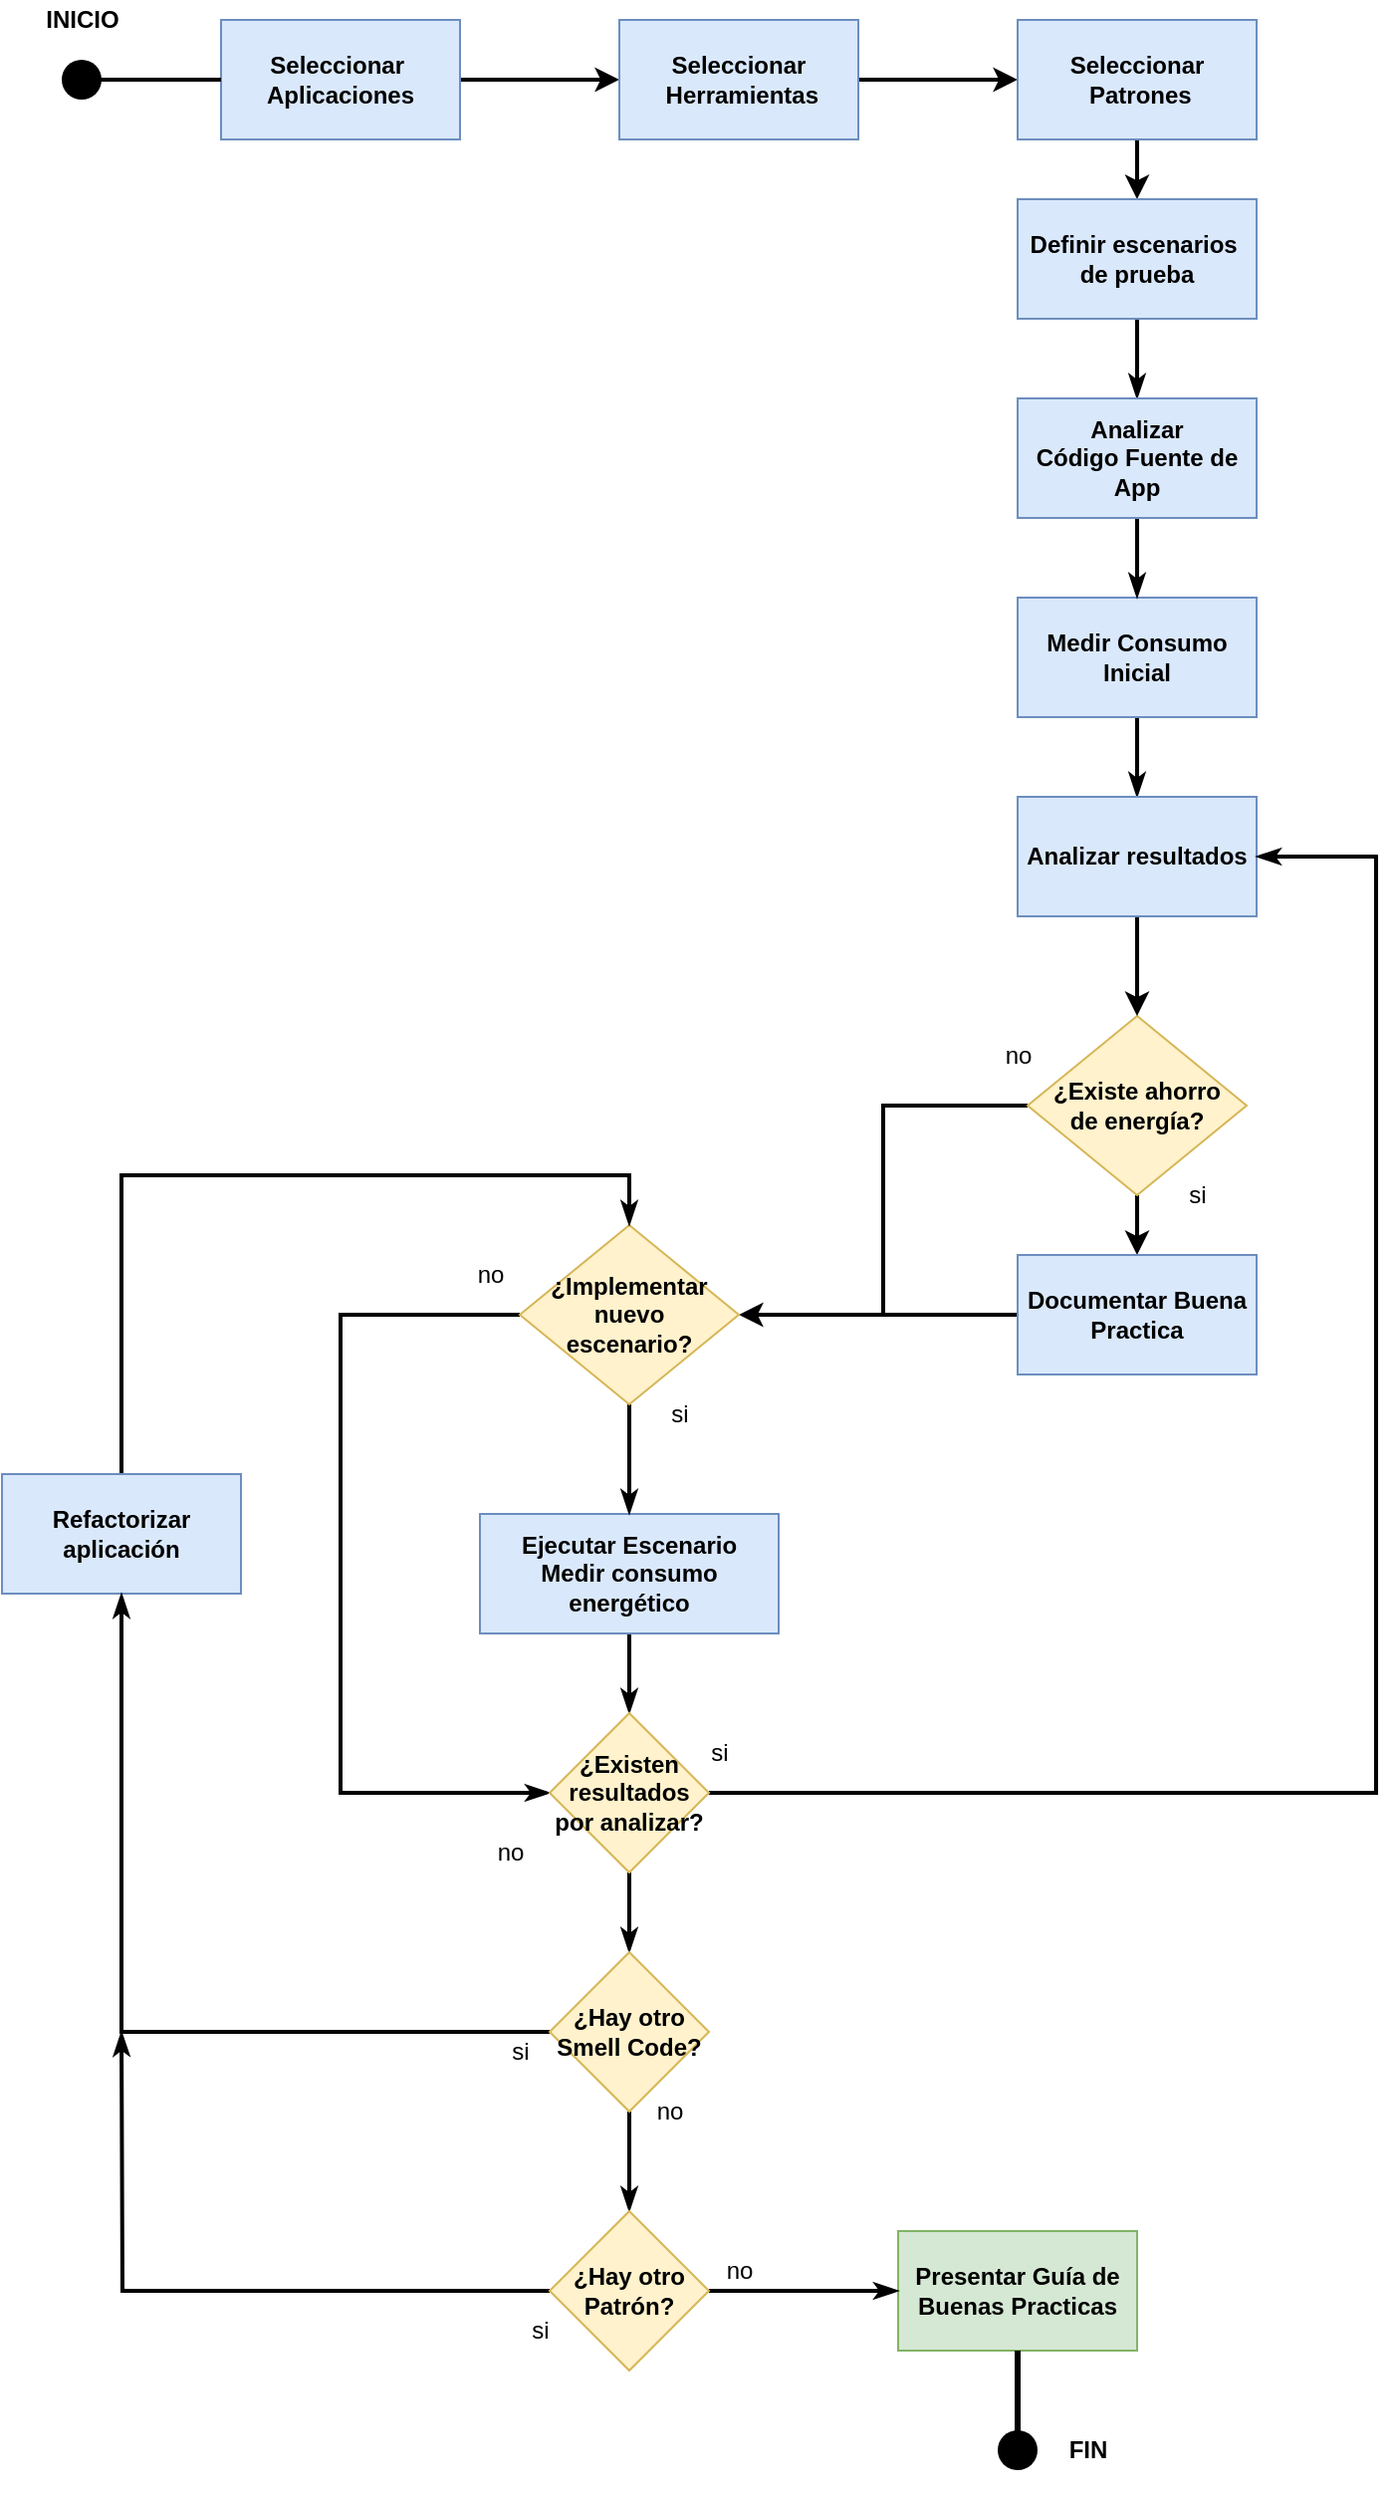 <mxfile version="16.6.2" type="github" pages="2">
  <diagram id="eEOeQ3wFOLhqtyGdeRPp" name="Page-1">
    <mxGraphModel dx="1068" dy="452" grid="1" gridSize="10" guides="1" tooltips="1" connect="1" arrows="1" fold="1" page="1" pageScale="1" pageWidth="827" pageHeight="1169" math="0" shadow="0">
      <root>
        <mxCell id="0" />
        <mxCell id="1" parent="0" />
        <mxCell id="btFXKuTsMhjcYXzBrM8O-3" value="" style="edgeStyle=orthogonalEdgeStyle;rounded=0;orthogonalLoop=1;jettySize=auto;html=1;strokeWidth=2;" parent="1" source="btFXKuTsMhjcYXzBrM8O-1" target="btFXKuTsMhjcYXzBrM8O-2" edge="1">
          <mxGeometry relative="1" as="geometry" />
        </mxCell>
        <mxCell id="btFXKuTsMhjcYXzBrM8O-1" value="&lt;b&gt;Seleccionar&amp;nbsp; Aplicaciones&lt;/b&gt;" style="rounded=0;whiteSpace=wrap;html=1;fillColor=#dae8fc;strokeColor=#6c8ebf;" parent="1" vertex="1">
          <mxGeometry x="120" y="80" width="120" height="60" as="geometry" />
        </mxCell>
        <mxCell id="btFXKuTsMhjcYXzBrM8O-5" value="" style="edgeStyle=orthogonalEdgeStyle;rounded=0;orthogonalLoop=1;jettySize=auto;html=1;strokeWidth=2;" parent="1" source="btFXKuTsMhjcYXzBrM8O-2" target="btFXKuTsMhjcYXzBrM8O-4" edge="1">
          <mxGeometry relative="1" as="geometry" />
        </mxCell>
        <mxCell id="btFXKuTsMhjcYXzBrM8O-2" value="&lt;b&gt;Seleccionar&lt;br&gt;&amp;nbsp;Herramientas&lt;/b&gt;" style="rounded=0;whiteSpace=wrap;html=1;fillColor=#dae8fc;strokeColor=#6c8ebf;" parent="1" vertex="1">
          <mxGeometry x="320" y="80" width="120" height="60" as="geometry" />
        </mxCell>
        <mxCell id="btFXKuTsMhjcYXzBrM8O-7" value="" style="edgeStyle=orthogonalEdgeStyle;rounded=0;orthogonalLoop=1;jettySize=auto;html=1;strokeWidth=2;" parent="1" source="btFXKuTsMhjcYXzBrM8O-4" target="btFXKuTsMhjcYXzBrM8O-6" edge="1">
          <mxGeometry relative="1" as="geometry" />
        </mxCell>
        <mxCell id="btFXKuTsMhjcYXzBrM8O-4" value="&lt;b&gt;Seleccionar&lt;br&gt;&amp;nbsp;Patrones&lt;/b&gt;" style="rounded=0;whiteSpace=wrap;html=1;fillColor=#dae8fc;strokeColor=#6c8ebf;" parent="1" vertex="1">
          <mxGeometry x="520" y="80" width="120" height="60" as="geometry" />
        </mxCell>
        <mxCell id="HkmB7Fkc6eaL96zH_OTU-43" style="edgeStyle=orthogonalEdgeStyle;rounded=0;orthogonalLoop=1;jettySize=auto;html=1;entryX=0.5;entryY=0;entryDx=0;entryDy=0;endArrow=classicThin;endFill=1;strokeWidth=2;" edge="1" parent="1" source="btFXKuTsMhjcYXzBrM8O-6" target="HkmB7Fkc6eaL96zH_OTU-37">
          <mxGeometry relative="1" as="geometry" />
        </mxCell>
        <mxCell id="btFXKuTsMhjcYXzBrM8O-6" value="&lt;b&gt;Definir escenarios&amp;nbsp;&lt;br&gt;de prueba&lt;/b&gt;" style="rounded=0;whiteSpace=wrap;html=1;fillColor=#dae8fc;strokeColor=#6c8ebf;" parent="1" vertex="1">
          <mxGeometry x="520" y="170" width="120" height="60" as="geometry" />
        </mxCell>
        <mxCell id="-P2FCBNtG8INdJtYWjmR-10" style="edgeStyle=orthogonalEdgeStyle;rounded=0;orthogonalLoop=1;jettySize=auto;html=1;entryX=0;entryY=0.5;entryDx=0;entryDy=0;endArrow=none;endFill=0;strokeWidth=2;" parent="1" source="-P2FCBNtG8INdJtYWjmR-9" target="btFXKuTsMhjcYXzBrM8O-1" edge="1">
          <mxGeometry relative="1" as="geometry" />
        </mxCell>
        <mxCell id="-P2FCBNtG8INdJtYWjmR-9" value="" style="shape=waypoint;sketch=0;size=6;pointerEvents=1;points=[];fillColor=#000000;resizable=0;rotatable=0;perimeter=centerPerimeter;snapToPoint=1;strokeColor=#000000;rounded=0;strokeWidth=8;" parent="1" vertex="1">
          <mxGeometry x="30" y="90" width="40" height="40" as="geometry" />
        </mxCell>
        <mxCell id="-P2FCBNtG8INdJtYWjmR-11" value="&lt;b&gt;INICIO&lt;/b&gt;" style="text;html=1;align=center;verticalAlign=middle;resizable=0;points=[];autosize=1;strokeColor=none;fillColor=none;" parent="1" vertex="1">
          <mxGeometry x="25" y="70" width="50" height="20" as="geometry" />
        </mxCell>
        <mxCell id="HkmB7Fkc6eaL96zH_OTU-1" style="edgeStyle=orthogonalEdgeStyle;rounded=0;orthogonalLoop=1;jettySize=auto;html=1;entryX=0.5;entryY=0;entryDx=0;entryDy=0;strokeWidth=2;" edge="1" parent="1" source="HkmB7Fkc6eaL96zH_OTU-3" target="HkmB7Fkc6eaL96zH_OTU-5">
          <mxGeometry relative="1" as="geometry" />
        </mxCell>
        <mxCell id="HkmB7Fkc6eaL96zH_OTU-2" style="edgeStyle=orthogonalEdgeStyle;rounded=0;orthogonalLoop=1;jettySize=auto;html=1;entryX=1;entryY=0.5;entryDx=0;entryDy=0;strokeWidth=2;" edge="1" parent="1" source="HkmB7Fkc6eaL96zH_OTU-3" target="HkmB7Fkc6eaL96zH_OTU-20">
          <mxGeometry relative="1" as="geometry" />
        </mxCell>
        <mxCell id="HkmB7Fkc6eaL96zH_OTU-3" value="&lt;b&gt;¿Existe ahorro de&amp;nbsp;energía?&lt;/b&gt;" style="rhombus;whiteSpace=wrap;html=1;fillColor=#fff2cc;strokeColor=#d6b656;rounded=0;" vertex="1" parent="1">
          <mxGeometry x="525" y="580" width="110" height="90" as="geometry" />
        </mxCell>
        <mxCell id="HkmB7Fkc6eaL96zH_OTU-4" style="edgeStyle=orthogonalEdgeStyle;rounded=0;orthogonalLoop=1;jettySize=auto;html=1;strokeWidth=2;endArrow=none;endFill=0;" edge="1" parent="1" source="HkmB7Fkc6eaL96zH_OTU-5">
          <mxGeometry relative="1" as="geometry">
            <mxPoint x="450" y="730" as="targetPoint" />
          </mxGeometry>
        </mxCell>
        <mxCell id="HkmB7Fkc6eaL96zH_OTU-5" value="&lt;b&gt;Documentar Buena Practica&lt;/b&gt;" style="whiteSpace=wrap;html=1;fillColor=#dae8fc;strokeColor=#6c8ebf;rounded=0;" vertex="1" parent="1">
          <mxGeometry x="520" y="700" width="120" height="60" as="geometry" />
        </mxCell>
        <mxCell id="HkmB7Fkc6eaL96zH_OTU-6" value="&lt;b&gt;FIN&lt;/b&gt;" style="text;html=1;align=center;verticalAlign=middle;resizable=0;points=[];autosize=1;strokeColor=none;fillColor=none;" vertex="1" parent="1">
          <mxGeometry x="540" y="1290" width="30" height="20" as="geometry" />
        </mxCell>
        <mxCell id="HkmB7Fkc6eaL96zH_OTU-7" style="edgeStyle=orthogonalEdgeStyle;rounded=0;orthogonalLoop=1;jettySize=auto;html=1;strokeWidth=3;startArrow=none;" edge="1" parent="1" source="HkmB7Fkc6eaL96zH_OTU-9">
          <mxGeometry relative="1" as="geometry">
            <mxPoint x="520.0" y="1300" as="targetPoint" />
          </mxGeometry>
        </mxCell>
        <mxCell id="HkmB7Fkc6eaL96zH_OTU-8" value="&lt;b&gt;Presentar Guía&amp;nbsp;de Buenas Practicas&lt;/b&gt;" style="whiteSpace=wrap;html=1;fillColor=#d5e8d4;strokeColor=#82b366;rounded=0;" vertex="1" parent="1">
          <mxGeometry x="460" y="1190" width="120" height="60" as="geometry" />
        </mxCell>
        <mxCell id="HkmB7Fkc6eaL96zH_OTU-9" value="" style="shape=waypoint;sketch=0;size=6;pointerEvents=1;points=[];fillColor=#000000;resizable=0;rotatable=0;perimeter=centerPerimeter;snapToPoint=1;strokeColor=#000000;rounded=0;strokeWidth=8;" vertex="1" parent="1">
          <mxGeometry x="500" y="1280" width="40" height="40" as="geometry" />
        </mxCell>
        <mxCell id="HkmB7Fkc6eaL96zH_OTU-10" value="" style="edgeStyle=orthogonalEdgeStyle;rounded=0;orthogonalLoop=1;jettySize=auto;html=1;strokeWidth=3;endArrow=none;exitX=0.5;exitY=1;exitDx=0;exitDy=0;" edge="1" parent="1" source="HkmB7Fkc6eaL96zH_OTU-8" target="HkmB7Fkc6eaL96zH_OTU-9">
          <mxGeometry relative="1" as="geometry">
            <mxPoint x="520.0" y="1270" as="sourcePoint" />
            <mxPoint x="520" y="1300" as="targetPoint" />
          </mxGeometry>
        </mxCell>
        <mxCell id="HkmB7Fkc6eaL96zH_OTU-11" style="edgeStyle=orthogonalEdgeStyle;rounded=0;orthogonalLoop=1;jettySize=auto;html=1;entryX=0.5;entryY=0;entryDx=0;entryDy=0;endArrow=classicThin;endFill=1;strokeWidth=2;" edge="1" parent="1" source="HkmB7Fkc6eaL96zH_OTU-13" target="HkmB7Fkc6eaL96zH_OTU-15">
          <mxGeometry relative="1" as="geometry" />
        </mxCell>
        <mxCell id="HkmB7Fkc6eaL96zH_OTU-13" value="&lt;b&gt;Medir Consumo Inicial&lt;/b&gt;" style="rounded=0;whiteSpace=wrap;html=1;fillColor=#dae8fc;strokeColor=#6c8ebf;" vertex="1" parent="1">
          <mxGeometry x="520" y="370" width="120" height="60" as="geometry" />
        </mxCell>
        <mxCell id="HkmB7Fkc6eaL96zH_OTU-14" style="edgeStyle=orthogonalEdgeStyle;rounded=0;orthogonalLoop=1;jettySize=auto;html=1;strokeWidth=2;" edge="1" parent="1" source="HkmB7Fkc6eaL96zH_OTU-15" target="HkmB7Fkc6eaL96zH_OTU-3">
          <mxGeometry relative="1" as="geometry" />
        </mxCell>
        <mxCell id="HkmB7Fkc6eaL96zH_OTU-15" value="&lt;b&gt;Analizar resultados&lt;/b&gt;" style="whiteSpace=wrap;html=1;fillColor=#dae8fc;strokeColor=#6c8ebf;rounded=0;" vertex="1" parent="1">
          <mxGeometry x="520" y="470" width="120" height="60" as="geometry" />
        </mxCell>
        <mxCell id="HkmB7Fkc6eaL96zH_OTU-16" style="edgeStyle=orthogonalEdgeStyle;rounded=0;orthogonalLoop=1;jettySize=auto;html=1;entryX=0.5;entryY=0;entryDx=0;entryDy=0;endArrow=classicThin;endFill=1;strokeWidth=2;" edge="1" parent="1" source="HkmB7Fkc6eaL96zH_OTU-17" target="HkmB7Fkc6eaL96zH_OTU-23">
          <mxGeometry relative="1" as="geometry" />
        </mxCell>
        <mxCell id="HkmB7Fkc6eaL96zH_OTU-17" value="&lt;b&gt;Ejecutar Escenario&lt;/b&gt;&lt;br&gt;&lt;b&gt;Medir consumo energético&lt;/b&gt;" style="rounded=0;whiteSpace=wrap;html=1;fillColor=#dae8fc;strokeColor=#6c8ebf;" vertex="1" parent="1">
          <mxGeometry x="250" y="830" width="150" height="60" as="geometry" />
        </mxCell>
        <mxCell id="HkmB7Fkc6eaL96zH_OTU-18" style="edgeStyle=orthogonalEdgeStyle;rounded=0;orthogonalLoop=1;jettySize=auto;html=1;endArrow=classicThin;endFill=1;strokeWidth=2;" edge="1" parent="1" source="HkmB7Fkc6eaL96zH_OTU-20" target="HkmB7Fkc6eaL96zH_OTU-17">
          <mxGeometry relative="1" as="geometry" />
        </mxCell>
        <mxCell id="HkmB7Fkc6eaL96zH_OTU-19" style="edgeStyle=orthogonalEdgeStyle;rounded=0;orthogonalLoop=1;jettySize=auto;html=1;entryX=0;entryY=0.5;entryDx=0;entryDy=0;endArrow=classicThin;endFill=1;strokeWidth=2;" edge="1" parent="1" source="HkmB7Fkc6eaL96zH_OTU-20" target="HkmB7Fkc6eaL96zH_OTU-23">
          <mxGeometry relative="1" as="geometry">
            <Array as="points">
              <mxPoint x="180" y="730" />
              <mxPoint x="180" y="970" />
            </Array>
          </mxGeometry>
        </mxCell>
        <mxCell id="HkmB7Fkc6eaL96zH_OTU-20" value="&lt;b&gt;¿Implementar&lt;br&gt;nuevo&lt;br&gt;escenario?&lt;/b&gt;" style="rhombus;whiteSpace=wrap;html=1;fillColor=#fff2cc;strokeColor=#d6b656;rounded=0;" vertex="1" parent="1">
          <mxGeometry x="270" y="685" width="110" height="90" as="geometry" />
        </mxCell>
        <mxCell id="HkmB7Fkc6eaL96zH_OTU-21" style="edgeStyle=orthogonalEdgeStyle;rounded=0;orthogonalLoop=1;jettySize=auto;html=1;endArrow=classicThin;endFill=1;strokeWidth=2;entryX=1;entryY=0.5;entryDx=0;entryDy=0;" edge="1" parent="1" source="HkmB7Fkc6eaL96zH_OTU-23" target="HkmB7Fkc6eaL96zH_OTU-15">
          <mxGeometry relative="1" as="geometry">
            <mxPoint x="680" y="550" as="targetPoint" />
            <Array as="points">
              <mxPoint x="700" y="970" />
              <mxPoint x="700" y="500" />
            </Array>
          </mxGeometry>
        </mxCell>
        <mxCell id="HkmB7Fkc6eaL96zH_OTU-22" value="" style="edgeStyle=orthogonalEdgeStyle;rounded=0;orthogonalLoop=1;jettySize=auto;html=1;endArrow=classicThin;endFill=1;strokeWidth=2;" edge="1" parent="1" source="HkmB7Fkc6eaL96zH_OTU-23" target="HkmB7Fkc6eaL96zH_OTU-34">
          <mxGeometry relative="1" as="geometry" />
        </mxCell>
        <mxCell id="HkmB7Fkc6eaL96zH_OTU-23" value="&lt;b&gt;¿Existen resultados por analizar?&lt;/b&gt;" style="rhombus;whiteSpace=wrap;html=1;fillColor=#fff2cc;strokeColor=#d6b656;rounded=0;" vertex="1" parent="1">
          <mxGeometry x="285" y="930" width="80" height="80" as="geometry" />
        </mxCell>
        <mxCell id="HkmB7Fkc6eaL96zH_OTU-24" style="edgeStyle=orthogonalEdgeStyle;rounded=0;orthogonalLoop=1;jettySize=auto;html=1;endArrow=classicThin;endFill=1;strokeWidth=2;entryX=0.5;entryY=0;entryDx=0;entryDy=0;exitX=0.5;exitY=0;exitDx=0;exitDy=0;" edge="1" parent="1" source="HkmB7Fkc6eaL96zH_OTU-25" target="HkmB7Fkc6eaL96zH_OTU-20">
          <mxGeometry relative="1" as="geometry">
            <mxPoint x="160" y="600" as="targetPoint" />
            <Array as="points">
              <mxPoint x="70" y="660" />
              <mxPoint x="325" y="660" />
            </Array>
          </mxGeometry>
        </mxCell>
        <mxCell id="HkmB7Fkc6eaL96zH_OTU-25" value="&lt;b&gt;Refactorizar aplicación&lt;/b&gt;" style="whiteSpace=wrap;html=1;fillColor=#dae8fc;strokeColor=#6c8ebf;rounded=0;" vertex="1" parent="1">
          <mxGeometry x="10" y="810" width="120" height="60" as="geometry" />
        </mxCell>
        <mxCell id="HkmB7Fkc6eaL96zH_OTU-26" value="si" style="text;html=1;align=center;verticalAlign=middle;resizable=0;points=[];autosize=1;strokeColor=none;fillColor=none;" vertex="1" parent="1">
          <mxGeometry x="600" y="660" width="20" height="20" as="geometry" />
        </mxCell>
        <mxCell id="HkmB7Fkc6eaL96zH_OTU-27" value="no" style="text;html=1;align=center;verticalAlign=middle;resizable=0;points=[];autosize=1;strokeColor=none;fillColor=none;" vertex="1" parent="1">
          <mxGeometry x="505" y="590" width="30" height="20" as="geometry" />
        </mxCell>
        <mxCell id="HkmB7Fkc6eaL96zH_OTU-28" value="si" style="text;html=1;align=center;verticalAlign=middle;resizable=0;points=[];autosize=1;strokeColor=none;fillColor=none;" vertex="1" parent="1">
          <mxGeometry x="340" y="770" width="20" height="20" as="geometry" />
        </mxCell>
        <mxCell id="HkmB7Fkc6eaL96zH_OTU-29" value="no" style="text;html=1;align=center;verticalAlign=middle;resizable=0;points=[];autosize=1;strokeColor=none;fillColor=none;" vertex="1" parent="1">
          <mxGeometry x="240" y="700" width="30" height="20" as="geometry" />
        </mxCell>
        <mxCell id="HkmB7Fkc6eaL96zH_OTU-30" value="si" style="text;html=1;align=center;verticalAlign=middle;resizable=0;points=[];autosize=1;strokeColor=none;fillColor=none;" vertex="1" parent="1">
          <mxGeometry x="360" y="940" width="20" height="20" as="geometry" />
        </mxCell>
        <mxCell id="HkmB7Fkc6eaL96zH_OTU-31" value="no" style="text;html=1;align=center;verticalAlign=middle;resizable=0;points=[];autosize=1;strokeColor=none;fillColor=none;" vertex="1" parent="1">
          <mxGeometry x="250" y="990" width="30" height="20" as="geometry" />
        </mxCell>
        <mxCell id="HkmB7Fkc6eaL96zH_OTU-32" style="edgeStyle=orthogonalEdgeStyle;rounded=0;orthogonalLoop=1;jettySize=auto;html=1;entryX=0.5;entryY=1;entryDx=0;entryDy=0;endArrow=classicThin;endFill=1;strokeWidth=2;" edge="1" parent="1" source="HkmB7Fkc6eaL96zH_OTU-34" target="HkmB7Fkc6eaL96zH_OTU-25">
          <mxGeometry relative="1" as="geometry" />
        </mxCell>
        <mxCell id="HkmB7Fkc6eaL96zH_OTU-33" value="" style="edgeStyle=orthogonalEdgeStyle;rounded=0;orthogonalLoop=1;jettySize=auto;html=1;endArrow=classicThin;endFill=1;strokeWidth=2;" edge="1" parent="1" source="HkmB7Fkc6eaL96zH_OTU-34" target="HkmB7Fkc6eaL96zH_OTU-40">
          <mxGeometry relative="1" as="geometry" />
        </mxCell>
        <mxCell id="HkmB7Fkc6eaL96zH_OTU-34" value="&lt;b&gt;¿Hay otro Smell Code?&lt;/b&gt;" style="rhombus;whiteSpace=wrap;html=1;fillColor=#fff2cc;strokeColor=#d6b656;rounded=0;" vertex="1" parent="1">
          <mxGeometry x="285" y="1050" width="80" height="80" as="geometry" />
        </mxCell>
        <mxCell id="HkmB7Fkc6eaL96zH_OTU-35" value="si" style="text;html=1;align=center;verticalAlign=middle;resizable=0;points=[];autosize=1;strokeColor=none;fillColor=none;" vertex="1" parent="1">
          <mxGeometry x="260" y="1090" width="20" height="20" as="geometry" />
        </mxCell>
        <mxCell id="HkmB7Fkc6eaL96zH_OTU-36" value="no" style="text;html=1;align=center;verticalAlign=middle;resizable=0;points=[];autosize=1;strokeColor=none;fillColor=none;" vertex="1" parent="1">
          <mxGeometry x="330" y="1120" width="30" height="20" as="geometry" />
        </mxCell>
        <mxCell id="HkmB7Fkc6eaL96zH_OTU-44" style="edgeStyle=orthogonalEdgeStyle;rounded=0;orthogonalLoop=1;jettySize=auto;html=1;entryX=0.5;entryY=0;entryDx=0;entryDy=0;endArrow=classicThin;endFill=1;strokeWidth=2;" edge="1" parent="1" source="HkmB7Fkc6eaL96zH_OTU-37" target="HkmB7Fkc6eaL96zH_OTU-13">
          <mxGeometry relative="1" as="geometry" />
        </mxCell>
        <mxCell id="HkmB7Fkc6eaL96zH_OTU-37" value="&lt;b&gt;Analizar Código&amp;nbsp;Fuente de App&lt;/b&gt;" style="rounded=0;whiteSpace=wrap;html=1;fillColor=#dae8fc;strokeColor=#6c8ebf;" vertex="1" parent="1">
          <mxGeometry x="520" y="270" width="120" height="60" as="geometry" />
        </mxCell>
        <mxCell id="HkmB7Fkc6eaL96zH_OTU-38" style="edgeStyle=orthogonalEdgeStyle;rounded=0;orthogonalLoop=1;jettySize=auto;html=1;exitX=0;exitY=0.5;exitDx=0;exitDy=0;endArrow=classicThin;endFill=1;strokeWidth=2;" edge="1" parent="1" source="HkmB7Fkc6eaL96zH_OTU-40">
          <mxGeometry relative="1" as="geometry">
            <mxPoint x="70" y="1090" as="targetPoint" />
          </mxGeometry>
        </mxCell>
        <mxCell id="HkmB7Fkc6eaL96zH_OTU-39" style="edgeStyle=orthogonalEdgeStyle;rounded=0;orthogonalLoop=1;jettySize=auto;html=1;entryX=0;entryY=0.5;entryDx=0;entryDy=0;endArrow=classicThin;endFill=1;strokeWidth=2;" edge="1" parent="1" source="HkmB7Fkc6eaL96zH_OTU-40" target="HkmB7Fkc6eaL96zH_OTU-8">
          <mxGeometry relative="1" as="geometry" />
        </mxCell>
        <mxCell id="HkmB7Fkc6eaL96zH_OTU-40" value="&lt;b&gt;¿Hay otro Patrón?&lt;/b&gt;" style="rhombus;whiteSpace=wrap;html=1;fillColor=#fff2cc;strokeColor=#d6b656;rounded=0;" vertex="1" parent="1">
          <mxGeometry x="285" y="1180" width="80" height="80" as="geometry" />
        </mxCell>
        <mxCell id="HkmB7Fkc6eaL96zH_OTU-41" value="si" style="text;html=1;align=center;verticalAlign=middle;resizable=0;points=[];autosize=1;strokeColor=none;fillColor=none;" vertex="1" parent="1">
          <mxGeometry x="270" y="1230" width="20" height="20" as="geometry" />
        </mxCell>
        <mxCell id="HkmB7Fkc6eaL96zH_OTU-42" value="no" style="text;html=1;align=center;verticalAlign=middle;resizable=0;points=[];autosize=1;strokeColor=none;fillColor=none;" vertex="1" parent="1">
          <mxGeometry x="365" y="1200" width="30" height="20" as="geometry" />
        </mxCell>
      </root>
    </mxGraphModel>
  </diagram>
  <diagram id="JH0YYpNcUuuuffdndTR4" name="Page-2">
    <mxGraphModel dx="1068" dy="452" grid="1" gridSize="10" guides="1" tooltips="1" connect="1" arrows="1" fold="1" page="1" pageScale="1" pageWidth="827" pageHeight="1169" math="0" shadow="0">
      <root>
        <mxCell id="yH8DC7H4Sd-XTKKivfdM-0" />
        <mxCell id="yH8DC7H4Sd-XTKKivfdM-1" parent="yH8DC7H4Sd-XTKKivfdM-0" />
        <mxCell id="yH8DC7H4Sd-XTKKivfdM-39" style="edgeStyle=orthogonalEdgeStyle;rounded=0;orthogonalLoop=1;jettySize=auto;html=1;entryX=0.5;entryY=0;entryDx=0;entryDy=0;strokeWidth=2;" edge="1" parent="yH8DC7H4Sd-XTKKivfdM-1" source="yH8DC7H4Sd-XTKKivfdM-6" target="yH8DC7H4Sd-XTKKivfdM-9">
          <mxGeometry relative="1" as="geometry" />
        </mxCell>
        <mxCell id="yH8DC7H4Sd-XTKKivfdM-43" style="edgeStyle=orthogonalEdgeStyle;rounded=0;orthogonalLoop=1;jettySize=auto;html=1;entryX=1;entryY=0.5;entryDx=0;entryDy=0;strokeWidth=2;" edge="1" parent="yH8DC7H4Sd-XTKKivfdM-1" source="yH8DC7H4Sd-XTKKivfdM-6" target="yH8DC7H4Sd-XTKKivfdM-26">
          <mxGeometry relative="1" as="geometry" />
        </mxCell>
        <mxCell id="yH8DC7H4Sd-XTKKivfdM-6" value="&lt;b&gt;¿Existe ahorro de&amp;nbsp;energía?&lt;/b&gt;" style="rhombus;whiteSpace=wrap;html=1;fillColor=#fff2cc;strokeColor=#d6b656;rounded=0;" vertex="1" parent="yH8DC7H4Sd-XTKKivfdM-1">
          <mxGeometry x="555" y="650" width="110" height="90" as="geometry" />
        </mxCell>
        <mxCell id="yH8DC7H4Sd-XTKKivfdM-44" style="edgeStyle=orthogonalEdgeStyle;rounded=0;orthogonalLoop=1;jettySize=auto;html=1;strokeWidth=2;endArrow=none;endFill=0;" edge="1" parent="yH8DC7H4Sd-XTKKivfdM-1" source="yH8DC7H4Sd-XTKKivfdM-9">
          <mxGeometry relative="1" as="geometry">
            <mxPoint x="480" y="800" as="targetPoint" />
          </mxGeometry>
        </mxCell>
        <mxCell id="yH8DC7H4Sd-XTKKivfdM-9" value="&lt;b&gt;Documentar Buena Practica&lt;/b&gt;" style="whiteSpace=wrap;html=1;fillColor=#dae8fc;strokeColor=#6c8ebf;rounded=0;" vertex="1" parent="yH8DC7H4Sd-XTKKivfdM-1">
          <mxGeometry x="550" y="770" width="120" height="60" as="geometry" />
        </mxCell>
        <mxCell id="yH8DC7H4Sd-XTKKivfdM-13" value="&lt;b&gt;FIN&lt;/b&gt;" style="text;html=1;align=center;verticalAlign=middle;resizable=0;points=[];autosize=1;strokeColor=none;fillColor=none;" vertex="1" parent="yH8DC7H4Sd-XTKKivfdM-1">
          <mxGeometry x="570" y="1360" width="30" height="20" as="geometry" />
        </mxCell>
        <mxCell id="yH8DC7H4Sd-XTKKivfdM-14" style="edgeStyle=orthogonalEdgeStyle;rounded=0;orthogonalLoop=1;jettySize=auto;html=1;strokeWidth=3;startArrow=none;" edge="1" parent="yH8DC7H4Sd-XTKKivfdM-1" source="yH8DC7H4Sd-XTKKivfdM-16">
          <mxGeometry relative="1" as="geometry">
            <mxPoint x="550.0" y="1370" as="targetPoint" />
          </mxGeometry>
        </mxCell>
        <mxCell id="yH8DC7H4Sd-XTKKivfdM-15" value="&lt;b&gt;Presentar Guía&amp;nbsp;de Buenas Practicas&lt;/b&gt;" style="whiteSpace=wrap;html=1;fillColor=#d5e8d4;strokeColor=#82b366;rounded=0;" vertex="1" parent="yH8DC7H4Sd-XTKKivfdM-1">
          <mxGeometry x="490" y="1260" width="120" height="60" as="geometry" />
        </mxCell>
        <mxCell id="yH8DC7H4Sd-XTKKivfdM-16" value="" style="shape=waypoint;sketch=0;size=6;pointerEvents=1;points=[];fillColor=#000000;resizable=0;rotatable=0;perimeter=centerPerimeter;snapToPoint=1;strokeColor=#000000;rounded=0;strokeWidth=8;" vertex="1" parent="yH8DC7H4Sd-XTKKivfdM-1">
          <mxGeometry x="530" y="1350" width="40" height="40" as="geometry" />
        </mxCell>
        <mxCell id="yH8DC7H4Sd-XTKKivfdM-17" value="" style="edgeStyle=orthogonalEdgeStyle;rounded=0;orthogonalLoop=1;jettySize=auto;html=1;strokeWidth=3;endArrow=none;exitX=0.5;exitY=1;exitDx=0;exitDy=0;" edge="1" parent="yH8DC7H4Sd-XTKKivfdM-1" source="yH8DC7H4Sd-XTKKivfdM-15" target="yH8DC7H4Sd-XTKKivfdM-16">
          <mxGeometry relative="1" as="geometry">
            <mxPoint x="550.0" y="1340" as="sourcePoint" />
            <mxPoint x="550" y="1370" as="targetPoint" />
          </mxGeometry>
        </mxCell>
        <mxCell id="yH8DC7H4Sd-XTKKivfdM-66" style="edgeStyle=orthogonalEdgeStyle;rounded=0;orthogonalLoop=1;jettySize=auto;html=1;entryX=0.5;entryY=0;entryDx=0;entryDy=0;endArrow=classicThin;endFill=1;strokeWidth=2;" edge="1" parent="yH8DC7H4Sd-XTKKivfdM-1" source="yH8DC7H4Sd-XTKKivfdM-18" target="yH8DC7H4Sd-XTKKivfdM-19">
          <mxGeometry relative="1" as="geometry" />
        </mxCell>
        <mxCell id="CAMCO3kibtikeMkiPJuE-1" value="" style="edgeStyle=orthogonalEdgeStyle;rounded=0;orthogonalLoop=1;jettySize=auto;html=1;endArrow=classicThin;endFill=1;strokeWidth=2;" edge="1" parent="yH8DC7H4Sd-XTKKivfdM-1" source="yH8DC7H4Sd-XTKKivfdM-18" target="CAMCO3kibtikeMkiPJuE-0">
          <mxGeometry relative="1" as="geometry" />
        </mxCell>
        <mxCell id="yH8DC7H4Sd-XTKKivfdM-18" value="&lt;b&gt;Medir Consumo Inicial&lt;/b&gt;" style="rounded=0;whiteSpace=wrap;html=1;fillColor=#dae8fc;strokeColor=#6c8ebf;" vertex="1" parent="yH8DC7H4Sd-XTKKivfdM-1">
          <mxGeometry x="550" y="440" width="120" height="60" as="geometry" />
        </mxCell>
        <mxCell id="yH8DC7H4Sd-XTKKivfdM-40" style="edgeStyle=orthogonalEdgeStyle;rounded=0;orthogonalLoop=1;jettySize=auto;html=1;strokeWidth=2;" edge="1" parent="yH8DC7H4Sd-XTKKivfdM-1" source="yH8DC7H4Sd-XTKKivfdM-19" target="yH8DC7H4Sd-XTKKivfdM-6">
          <mxGeometry relative="1" as="geometry" />
        </mxCell>
        <mxCell id="yH8DC7H4Sd-XTKKivfdM-19" value="&lt;b&gt;Analizar resultados&lt;/b&gt;" style="whiteSpace=wrap;html=1;fillColor=#dae8fc;strokeColor=#6c8ebf;rounded=0;" vertex="1" parent="yH8DC7H4Sd-XTKKivfdM-1">
          <mxGeometry x="550" y="540" width="120" height="60" as="geometry" />
        </mxCell>
        <mxCell id="yH8DC7H4Sd-XTKKivfdM-49" style="edgeStyle=orthogonalEdgeStyle;rounded=0;orthogonalLoop=1;jettySize=auto;html=1;entryX=0.5;entryY=0;entryDx=0;entryDy=0;endArrow=classicThin;endFill=1;strokeWidth=2;" edge="1" parent="yH8DC7H4Sd-XTKKivfdM-1" source="yH8DC7H4Sd-XTKKivfdM-23" target="yH8DC7H4Sd-XTKKivfdM-29">
          <mxGeometry relative="1" as="geometry" />
        </mxCell>
        <mxCell id="yH8DC7H4Sd-XTKKivfdM-23" value="&lt;b&gt;Ejecutar Escenario&lt;/b&gt;&lt;br&gt;&lt;b&gt;Medir consumo energético&lt;/b&gt;" style="rounded=0;whiteSpace=wrap;html=1;fillColor=#dae8fc;strokeColor=#6c8ebf;" vertex="1" parent="yH8DC7H4Sd-XTKKivfdM-1">
          <mxGeometry x="280" y="900" width="150" height="60" as="geometry" />
        </mxCell>
        <mxCell id="yH8DC7H4Sd-XTKKivfdM-48" style="edgeStyle=orthogonalEdgeStyle;rounded=0;orthogonalLoop=1;jettySize=auto;html=1;endArrow=classicThin;endFill=1;strokeWidth=2;" edge="1" parent="yH8DC7H4Sd-XTKKivfdM-1" source="yH8DC7H4Sd-XTKKivfdM-26" target="yH8DC7H4Sd-XTKKivfdM-23">
          <mxGeometry relative="1" as="geometry" />
        </mxCell>
        <mxCell id="yH8DC7H4Sd-XTKKivfdM-50" style="edgeStyle=orthogonalEdgeStyle;rounded=0;orthogonalLoop=1;jettySize=auto;html=1;entryX=0;entryY=0.5;entryDx=0;entryDy=0;endArrow=classicThin;endFill=1;strokeWidth=2;" edge="1" parent="yH8DC7H4Sd-XTKKivfdM-1" source="yH8DC7H4Sd-XTKKivfdM-26" target="yH8DC7H4Sd-XTKKivfdM-29">
          <mxGeometry relative="1" as="geometry">
            <Array as="points">
              <mxPoint x="210" y="800" />
              <mxPoint x="210" y="1040" />
            </Array>
          </mxGeometry>
        </mxCell>
        <mxCell id="yH8DC7H4Sd-XTKKivfdM-26" value="&lt;b&gt;¿Implementar&lt;br&gt;nuevo&lt;br&gt;escenario?&lt;/b&gt;" style="rhombus;whiteSpace=wrap;html=1;fillColor=#fff2cc;strokeColor=#d6b656;rounded=0;" vertex="1" parent="yH8DC7H4Sd-XTKKivfdM-1">
          <mxGeometry x="300" y="755" width="110" height="90" as="geometry" />
        </mxCell>
        <mxCell id="yH8DC7H4Sd-XTKKivfdM-52" style="edgeStyle=orthogonalEdgeStyle;rounded=0;orthogonalLoop=1;jettySize=auto;html=1;endArrow=classicThin;endFill=1;strokeWidth=2;entryX=1;entryY=0.5;entryDx=0;entryDy=0;" edge="1" parent="yH8DC7H4Sd-XTKKivfdM-1" source="yH8DC7H4Sd-XTKKivfdM-29" target="yH8DC7H4Sd-XTKKivfdM-19">
          <mxGeometry relative="1" as="geometry">
            <mxPoint x="710" y="620" as="targetPoint" />
            <Array as="points">
              <mxPoint x="730" y="1040" />
              <mxPoint x="730" y="570" />
            </Array>
          </mxGeometry>
        </mxCell>
        <mxCell id="yH8DC7H4Sd-XTKKivfdM-67" value="" style="edgeStyle=orthogonalEdgeStyle;rounded=0;orthogonalLoop=1;jettySize=auto;html=1;endArrow=classicThin;endFill=1;strokeWidth=2;" edge="1" parent="yH8DC7H4Sd-XTKKivfdM-1" source="yH8DC7H4Sd-XTKKivfdM-29" target="yH8DC7H4Sd-XTKKivfdM-55">
          <mxGeometry relative="1" as="geometry" />
        </mxCell>
        <mxCell id="yH8DC7H4Sd-XTKKivfdM-29" value="&lt;b&gt;¿Existen resultados por analizar?&lt;/b&gt;" style="rhombus;whiteSpace=wrap;html=1;fillColor=#fff2cc;strokeColor=#d6b656;rounded=0;" vertex="1" parent="yH8DC7H4Sd-XTKKivfdM-1">
          <mxGeometry x="315" y="1000" width="80" height="80" as="geometry" />
        </mxCell>
        <mxCell id="yH8DC7H4Sd-XTKKivfdM-62" style="edgeStyle=orthogonalEdgeStyle;rounded=0;orthogonalLoop=1;jettySize=auto;html=1;endArrow=classicThin;endFill=1;strokeWidth=2;entryX=0.5;entryY=0;entryDx=0;entryDy=0;exitX=0.5;exitY=0;exitDx=0;exitDy=0;" edge="1" parent="yH8DC7H4Sd-XTKKivfdM-1" source="yH8DC7H4Sd-XTKKivfdM-30" target="yH8DC7H4Sd-XTKKivfdM-26">
          <mxGeometry relative="1" as="geometry">
            <mxPoint x="190" y="670" as="targetPoint" />
            <Array as="points">
              <mxPoint x="100" y="730" />
              <mxPoint x="355" y="730" />
            </Array>
          </mxGeometry>
        </mxCell>
        <mxCell id="yH8DC7H4Sd-XTKKivfdM-30" value="&lt;b&gt;Refactorizar aplicación&lt;/b&gt;" style="whiteSpace=wrap;html=1;fillColor=#dae8fc;strokeColor=#6c8ebf;rounded=0;" vertex="1" parent="yH8DC7H4Sd-XTKKivfdM-1">
          <mxGeometry x="40" y="880" width="120" height="60" as="geometry" />
        </mxCell>
        <mxCell id="yH8DC7H4Sd-XTKKivfdM-41" value="si" style="text;html=1;align=center;verticalAlign=middle;resizable=0;points=[];autosize=1;strokeColor=none;fillColor=none;" vertex="1" parent="yH8DC7H4Sd-XTKKivfdM-1">
          <mxGeometry x="630" y="730" width="20" height="20" as="geometry" />
        </mxCell>
        <mxCell id="yH8DC7H4Sd-XTKKivfdM-42" value="no" style="text;html=1;align=center;verticalAlign=middle;resizable=0;points=[];autosize=1;strokeColor=none;fillColor=none;" vertex="1" parent="yH8DC7H4Sd-XTKKivfdM-1">
          <mxGeometry x="535" y="660" width="30" height="20" as="geometry" />
        </mxCell>
        <mxCell id="yH8DC7H4Sd-XTKKivfdM-46" value="si" style="text;html=1;align=center;verticalAlign=middle;resizable=0;points=[];autosize=1;strokeColor=none;fillColor=none;" vertex="1" parent="yH8DC7H4Sd-XTKKivfdM-1">
          <mxGeometry x="370" y="840" width="20" height="20" as="geometry" />
        </mxCell>
        <mxCell id="yH8DC7H4Sd-XTKKivfdM-51" value="no" style="text;html=1;align=center;verticalAlign=middle;resizable=0;points=[];autosize=1;strokeColor=none;fillColor=none;" vertex="1" parent="yH8DC7H4Sd-XTKKivfdM-1">
          <mxGeometry x="270" y="770" width="30" height="20" as="geometry" />
        </mxCell>
        <mxCell id="yH8DC7H4Sd-XTKKivfdM-53" value="si" style="text;html=1;align=center;verticalAlign=middle;resizable=0;points=[];autosize=1;strokeColor=none;fillColor=none;" vertex="1" parent="yH8DC7H4Sd-XTKKivfdM-1">
          <mxGeometry x="390" y="1010" width="20" height="20" as="geometry" />
        </mxCell>
        <mxCell id="yH8DC7H4Sd-XTKKivfdM-54" value="no" style="text;html=1;align=center;verticalAlign=middle;resizable=0;points=[];autosize=1;strokeColor=none;fillColor=none;" vertex="1" parent="yH8DC7H4Sd-XTKKivfdM-1">
          <mxGeometry x="280" y="1060" width="30" height="20" as="geometry" />
        </mxCell>
        <mxCell id="yH8DC7H4Sd-XTKKivfdM-61" style="edgeStyle=orthogonalEdgeStyle;rounded=0;orthogonalLoop=1;jettySize=auto;html=1;entryX=0.5;entryY=1;entryDx=0;entryDy=0;endArrow=classicThin;endFill=1;strokeWidth=2;" edge="1" parent="yH8DC7H4Sd-XTKKivfdM-1" source="yH8DC7H4Sd-XTKKivfdM-55" target="yH8DC7H4Sd-XTKKivfdM-30">
          <mxGeometry relative="1" as="geometry" />
        </mxCell>
        <mxCell id="CAMCO3kibtikeMkiPJuE-5" value="" style="edgeStyle=orthogonalEdgeStyle;rounded=0;orthogonalLoop=1;jettySize=auto;html=1;endArrow=classicThin;endFill=1;strokeWidth=2;" edge="1" parent="yH8DC7H4Sd-XTKKivfdM-1" source="yH8DC7H4Sd-XTKKivfdM-55" target="CAMCO3kibtikeMkiPJuE-4">
          <mxGeometry relative="1" as="geometry" />
        </mxCell>
        <mxCell id="yH8DC7H4Sd-XTKKivfdM-55" value="&lt;b&gt;¿Hay otro Smell Code?&lt;/b&gt;" style="rhombus;whiteSpace=wrap;html=1;fillColor=#fff2cc;strokeColor=#d6b656;rounded=0;" vertex="1" parent="yH8DC7H4Sd-XTKKivfdM-1">
          <mxGeometry x="315" y="1120" width="80" height="80" as="geometry" />
        </mxCell>
        <mxCell id="yH8DC7H4Sd-XTKKivfdM-64" value="si" style="text;html=1;align=center;verticalAlign=middle;resizable=0;points=[];autosize=1;strokeColor=none;fillColor=none;" vertex="1" parent="yH8DC7H4Sd-XTKKivfdM-1">
          <mxGeometry x="290" y="1160" width="20" height="20" as="geometry" />
        </mxCell>
        <mxCell id="yH8DC7H4Sd-XTKKivfdM-65" value="no" style="text;html=1;align=center;verticalAlign=middle;resizable=0;points=[];autosize=1;strokeColor=none;fillColor=none;" vertex="1" parent="yH8DC7H4Sd-XTKKivfdM-1">
          <mxGeometry x="360" y="1190" width="30" height="20" as="geometry" />
        </mxCell>
        <mxCell id="CAMCO3kibtikeMkiPJuE-0" value="&lt;b&gt;Analizar Código&amp;nbsp;Fuente de App&lt;/b&gt;" style="rounded=0;whiteSpace=wrap;html=1;fillColor=#dae8fc;strokeColor=#6c8ebf;" vertex="1" parent="yH8DC7H4Sd-XTKKivfdM-1">
          <mxGeometry x="550" y="340" width="120" height="60" as="geometry" />
        </mxCell>
        <mxCell id="CAMCO3kibtikeMkiPJuE-6" style="edgeStyle=orthogonalEdgeStyle;rounded=0;orthogonalLoop=1;jettySize=auto;html=1;exitX=0;exitY=0.5;exitDx=0;exitDy=0;endArrow=classicThin;endFill=1;strokeWidth=2;" edge="1" parent="yH8DC7H4Sd-XTKKivfdM-1" source="CAMCO3kibtikeMkiPJuE-4">
          <mxGeometry relative="1" as="geometry">
            <mxPoint x="100" y="1160" as="targetPoint" />
          </mxGeometry>
        </mxCell>
        <mxCell id="CAMCO3kibtikeMkiPJuE-7" style="edgeStyle=orthogonalEdgeStyle;rounded=0;orthogonalLoop=1;jettySize=auto;html=1;entryX=0;entryY=0.5;entryDx=0;entryDy=0;endArrow=classicThin;endFill=1;strokeWidth=2;" edge="1" parent="yH8DC7H4Sd-XTKKivfdM-1" source="CAMCO3kibtikeMkiPJuE-4" target="yH8DC7H4Sd-XTKKivfdM-15">
          <mxGeometry relative="1" as="geometry" />
        </mxCell>
        <mxCell id="CAMCO3kibtikeMkiPJuE-4" value="&lt;b&gt;¿Hay otro Patrón?&lt;/b&gt;" style="rhombus;whiteSpace=wrap;html=1;fillColor=#fff2cc;strokeColor=#d6b656;rounded=0;" vertex="1" parent="yH8DC7H4Sd-XTKKivfdM-1">
          <mxGeometry x="315" y="1250" width="80" height="80" as="geometry" />
        </mxCell>
        <mxCell id="CAMCO3kibtikeMkiPJuE-8" value="si" style="text;html=1;align=center;verticalAlign=middle;resizable=0;points=[];autosize=1;strokeColor=none;fillColor=none;" vertex="1" parent="yH8DC7H4Sd-XTKKivfdM-1">
          <mxGeometry x="300" y="1300" width="20" height="20" as="geometry" />
        </mxCell>
        <mxCell id="CAMCO3kibtikeMkiPJuE-9" value="no" style="text;html=1;align=center;verticalAlign=middle;resizable=0;points=[];autosize=1;strokeColor=none;fillColor=none;" vertex="1" parent="yH8DC7H4Sd-XTKKivfdM-1">
          <mxGeometry x="395" y="1270" width="30" height="20" as="geometry" />
        </mxCell>
      </root>
    </mxGraphModel>
  </diagram>
</mxfile>
